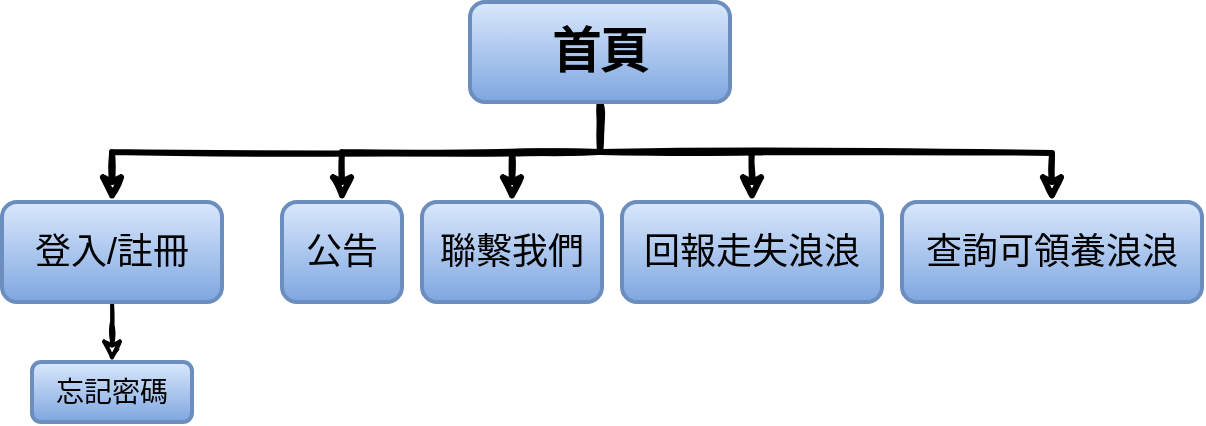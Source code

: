 <mxfile version="14.9.4" type="github" pages="3">
  <diagram id="C5RBs43oDa-KdzZeNtuy" name="Page-1">
    <mxGraphModel dx="953" dy="484" grid="1" gridSize="10" guides="1" tooltips="1" connect="1" arrows="1" fold="1" page="1" pageScale="1" pageWidth="827" pageHeight="1169" math="0" shadow="0">
      <root>
        <mxCell id="WIyWlLk6GJQsqaUBKTNV-0" />
        <mxCell id="WIyWlLk6GJQsqaUBKTNV-1" parent="WIyWlLk6GJQsqaUBKTNV-0" />
        <mxCell id="qFU6kJiqsKWw9SgyE2fp-27" style="edgeStyle=orthogonalEdgeStyle;orthogonalLoop=1;jettySize=auto;html=1;rounded=0;strokeWidth=3;sketch=1;fillColor=#dae8fc;gradientColor=#7ea6e0;" edge="1" parent="WIyWlLk6GJQsqaUBKTNV-1" source="WIyWlLk6GJQsqaUBKTNV-3" target="qFU6kJiqsKWw9SgyE2fp-5">
          <mxGeometry relative="1" as="geometry">
            <Array as="points">
              <mxPoint x="349" y="115" />
              <mxPoint x="305" y="115" />
            </Array>
          </mxGeometry>
        </mxCell>
        <mxCell id="qFU6kJiqsKWw9SgyE2fp-30" style="edgeStyle=orthogonalEdgeStyle;orthogonalLoop=1;jettySize=auto;html=1;exitX=0.5;exitY=1;exitDx=0;exitDy=0;entryX=0.5;entryY=0;entryDx=0;entryDy=0;rounded=0;strokeWidth=3;sketch=1;fillColor=#dae8fc;gradientColor=#7ea6e0;" edge="1" parent="WIyWlLk6GJQsqaUBKTNV-1" source="WIyWlLk6GJQsqaUBKTNV-3" target="qFU6kJiqsKWw9SgyE2fp-6">
          <mxGeometry relative="1" as="geometry" />
        </mxCell>
        <mxCell id="qFU6kJiqsKWw9SgyE2fp-32" style="edgeStyle=orthogonalEdgeStyle;orthogonalLoop=1;jettySize=auto;html=1;rounded=0;strokeWidth=3;sketch=1;fillColor=#dae8fc;gradientColor=#7ea6e0;" edge="1" parent="WIyWlLk6GJQsqaUBKTNV-1" target="qFU6kJiqsKWw9SgyE2fp-7">
          <mxGeometry relative="1" as="geometry">
            <mxPoint x="349" y="115" as="sourcePoint" />
          </mxGeometry>
        </mxCell>
        <mxCell id="qFU6kJiqsKWw9SgyE2fp-34" style="edgeStyle=orthogonalEdgeStyle;orthogonalLoop=1;jettySize=auto;html=1;exitX=0.5;exitY=1;exitDx=0;exitDy=0;rounded=0;strokeWidth=3;sketch=1;fillColor=#dae8fc;gradientColor=#7ea6e0;" edge="1" parent="WIyWlLk6GJQsqaUBKTNV-1" source="WIyWlLk6GJQsqaUBKTNV-3" target="qFU6kJiqsKWw9SgyE2fp-0">
          <mxGeometry relative="1" as="geometry" />
        </mxCell>
        <mxCell id="qFU6kJiqsKWw9SgyE2fp-35" style="edgeStyle=orthogonalEdgeStyle;orthogonalLoop=1;jettySize=auto;html=1;exitX=0.5;exitY=1;exitDx=0;exitDy=0;entryX=0.5;entryY=0;entryDx=0;entryDy=0;rounded=0;strokeWidth=3;sketch=1;fillColor=#dae8fc;gradientColor=#7ea6e0;" edge="1" parent="WIyWlLk6GJQsqaUBKTNV-1" source="WIyWlLk6GJQsqaUBKTNV-3" target="qFU6kJiqsKWw9SgyE2fp-4">
          <mxGeometry relative="1" as="geometry" />
        </mxCell>
        <mxCell id="WIyWlLk6GJQsqaUBKTNV-3" value="&lt;font style=&quot;vertical-align: inherit&quot;&gt;&lt;font style=&quot;vertical-align: inherit&quot;&gt;&lt;font style=&quot;vertical-align: inherit&quot;&gt;&lt;font style=&quot;vertical-align: inherit&quot;&gt;&lt;font style=&quot;vertical-align: inherit&quot;&gt;&lt;font style=&quot;vertical-align: inherit ; font-size: 24px&quot;&gt;&lt;b&gt;首頁&lt;/b&gt;&lt;/font&gt;&lt;/font&gt;&lt;/font&gt;&lt;/font&gt;&lt;/font&gt;&lt;/font&gt;" style="rounded=1;whiteSpace=wrap;html=1;fontSize=12;glass=0;strokeWidth=2;shadow=0;fillColor=#dae8fc;strokeColor=#6c8ebf;gradientColor=#7ea6e0;" parent="WIyWlLk6GJQsqaUBKTNV-1" vertex="1">
          <mxGeometry x="284" y="40" width="130" height="50" as="geometry" />
        </mxCell>
        <mxCell id="qFU6kJiqsKWw9SgyE2fp-67" value="" style="edgeStyle=orthogonalEdgeStyle;rounded=0;sketch=1;orthogonalLoop=1;jettySize=auto;html=1;shadow=0;strokeWidth=2;" edge="1" parent="WIyWlLk6GJQsqaUBKTNV-1" source="qFU6kJiqsKWw9SgyE2fp-0" target="qFU6kJiqsKWw9SgyE2fp-37">
          <mxGeometry relative="1" as="geometry" />
        </mxCell>
        <mxCell id="qFU6kJiqsKWw9SgyE2fp-0" value="&lt;font style=&quot;vertical-align: inherit&quot;&gt;&lt;font style=&quot;vertical-align: inherit&quot;&gt;&lt;font style=&quot;vertical-align: inherit&quot;&gt;&lt;font style=&quot;vertical-align: inherit&quot;&gt;&lt;font style=&quot;vertical-align: inherit&quot;&gt;&lt;font style=&quot;vertical-align: inherit ; font-size: 18px&quot;&gt;登入/註冊&lt;/font&gt;&lt;/font&gt;&lt;/font&gt;&lt;/font&gt;&lt;/font&gt;&lt;/font&gt;" style="rounded=1;whiteSpace=wrap;html=1;strokeWidth=2;fillColor=#dae8fc;strokeColor=#6c8ebf;gradientColor=#7ea6e0;" vertex="1" parent="WIyWlLk6GJQsqaUBKTNV-1">
          <mxGeometry x="50" y="140" width="110" height="50" as="geometry" />
        </mxCell>
        <mxCell id="qFU6kJiqsKWw9SgyE2fp-4" value="&lt;font style=&quot;vertical-align: inherit&quot;&gt;&lt;font style=&quot;vertical-align: inherit&quot;&gt;&lt;font style=&quot;vertical-align: inherit&quot;&gt;&lt;font style=&quot;vertical-align: inherit ; font-size: 18px&quot;&gt;公告&lt;/font&gt;&lt;/font&gt;&lt;/font&gt;&lt;/font&gt;" style="rounded=1;whiteSpace=wrap;html=1;strokeWidth=2;fillColor=#dae8fc;strokeColor=#6c8ebf;gradientColor=#7ea6e0;" vertex="1" parent="WIyWlLk6GJQsqaUBKTNV-1">
          <mxGeometry x="190" y="140" width="60" height="50" as="geometry" />
        </mxCell>
        <mxCell id="qFU6kJiqsKWw9SgyE2fp-5" value="&lt;font style=&quot;vertical-align: inherit&quot;&gt;&lt;font style=&quot;vertical-align: inherit&quot;&gt;&lt;font style=&quot;vertical-align: inherit&quot;&gt;&lt;font style=&quot;vertical-align: inherit&quot;&gt;&lt;font style=&quot;vertical-align: inherit&quot;&gt;&lt;font style=&quot;vertical-align: inherit ; font-size: 18px&quot;&gt;聯繫我們&lt;/font&gt;&lt;/font&gt;&lt;/font&gt;&lt;/font&gt;&lt;/font&gt;&lt;/font&gt;" style="rounded=1;whiteSpace=wrap;html=1;strokeWidth=2;fillColor=#dae8fc;strokeColor=#6c8ebf;gradientColor=#7ea6e0;" vertex="1" parent="WIyWlLk6GJQsqaUBKTNV-1">
          <mxGeometry x="260" y="140" width="90" height="50" as="geometry" />
        </mxCell>
        <mxCell id="qFU6kJiqsKWw9SgyE2fp-6" value="&lt;font style=&quot;vertical-align: inherit&quot;&gt;&lt;font style=&quot;vertical-align: inherit&quot;&gt;&lt;font style=&quot;vertical-align: inherit&quot;&gt;&lt;font style=&quot;vertical-align: inherit&quot;&gt;&lt;font style=&quot;vertical-align: inherit&quot;&gt;&lt;font style=&quot;vertical-align: inherit&quot;&gt;&lt;font style=&quot;vertical-align: inherit&quot;&gt;&lt;font style=&quot;vertical-align: inherit&quot;&gt;&lt;font style=&quot;vertical-align: inherit&quot;&gt;&lt;font style=&quot;vertical-align: inherit&quot;&gt;&lt;font style=&quot;vertical-align: inherit&quot;&gt;&lt;font style=&quot;vertical-align: inherit&quot;&gt;&lt;font style=&quot;vertical-align: inherit&quot;&gt;&lt;font style=&quot;vertical-align: inherit&quot;&gt;&lt;font style=&quot;vertical-align: inherit&quot;&gt;&lt;font style=&quot;vertical-align: inherit&quot;&gt;&lt;font style=&quot;vertical-align: inherit&quot;&gt;&lt;font style=&quot;vertical-align: inherit ; font-size: 18px&quot;&gt;回報走失浪浪&lt;/font&gt;&lt;/font&gt;&lt;/font&gt;&lt;/font&gt;&lt;/font&gt;&lt;/font&gt;&lt;/font&gt;&lt;/font&gt;&lt;/font&gt;&lt;/font&gt;&lt;/font&gt;&lt;/font&gt;&lt;/font&gt;&lt;/font&gt;&lt;/font&gt;&lt;/font&gt;&lt;/font&gt;&lt;/font&gt;" style="rounded=1;whiteSpace=wrap;html=1;strokeWidth=2;fillColor=#dae8fc;strokeColor=#6c8ebf;gradientColor=#7ea6e0;" vertex="1" parent="WIyWlLk6GJQsqaUBKTNV-1">
          <mxGeometry x="360" y="140" width="130" height="50" as="geometry" />
        </mxCell>
        <mxCell id="qFU6kJiqsKWw9SgyE2fp-7" value="&lt;font style=&quot;vertical-align: inherit&quot;&gt;&lt;font style=&quot;vertical-align: inherit&quot;&gt;&lt;font style=&quot;vertical-align: inherit&quot;&gt;&lt;font style=&quot;vertical-align: inherit&quot;&gt;&lt;font style=&quot;vertical-align: inherit&quot;&gt;&lt;font style=&quot;vertical-align: inherit&quot;&gt;&lt;font style=&quot;vertical-align: inherit&quot;&gt;&lt;font style=&quot;vertical-align: inherit&quot;&gt;&lt;font style=&quot;vertical-align: inherit&quot;&gt;&lt;font style=&quot;vertical-align: inherit&quot;&gt;&lt;font style=&quot;vertical-align: inherit&quot;&gt;&lt;font style=&quot;vertical-align: inherit ; font-size: 18px&quot;&gt;&lt;font style=&quot;vertical-align: inherit&quot;&gt;&lt;font style=&quot;vertical-align: inherit&quot;&gt;&lt;font style=&quot;vertical-align: inherit&quot;&gt;&lt;font style=&quot;vertical-align: inherit&quot;&gt;&lt;font style=&quot;vertical-align: inherit&quot;&gt;&lt;font style=&quot;vertical-align: inherit&quot;&gt;&lt;font style=&quot;vertical-align: inherit&quot;&gt;&lt;font style=&quot;vertical-align: inherit&quot;&gt;查詢可領養浪浪&lt;/font&gt;&lt;/font&gt;&lt;/font&gt;&lt;/font&gt;&lt;/font&gt;&lt;/font&gt;&lt;/font&gt;&lt;/font&gt;&lt;/font&gt;&lt;/font&gt;&lt;/font&gt;&lt;/font&gt;&lt;/font&gt;&lt;/font&gt;&lt;/font&gt;&lt;/font&gt;&lt;/font&gt;&lt;/font&gt;&lt;/font&gt;&lt;/font&gt;" style="rounded=1;whiteSpace=wrap;html=1;strokeWidth=2;fillColor=#dae8fc;strokeColor=#6c8ebf;gradientColor=#7ea6e0;" vertex="1" parent="WIyWlLk6GJQsqaUBKTNV-1">
          <mxGeometry x="500" y="140" width="150" height="50" as="geometry" />
        </mxCell>
        <mxCell id="qFU6kJiqsKWw9SgyE2fp-37" value="&lt;font style=&quot;font-size: 14px&quot;&gt;忘記密碼&lt;/font&gt;" style="rounded=1;whiteSpace=wrap;html=1;strokeWidth=2;fillColor=#dae8fc;strokeColor=#6c8ebf;gradientColor=#7ea6e0;" vertex="1" parent="WIyWlLk6GJQsqaUBKTNV-1">
          <mxGeometry x="65" y="220" width="80" height="30" as="geometry" />
        </mxCell>
      </root>
    </mxGraphModel>
  </diagram>
  <diagram id="ylwPrpy8vo04IY9MgSTe" name="Page-2">
    <mxGraphModel dx="953" dy="484" grid="1" gridSize="10" guides="1" tooltips="1" connect="1" arrows="1" fold="1" page="1" pageScale="1" pageWidth="827" pageHeight="1169" math="0" shadow="0">
      <root>
        <mxCell id="2uOfOnQ0oqOnc-Azucxp-0" />
        <mxCell id="2uOfOnQ0oqOnc-Azucxp-1" parent="2uOfOnQ0oqOnc-Azucxp-0" />
        <mxCell id="KVXqDyoey2azLMz4zR9g-0" style="edgeStyle=orthogonalEdgeStyle;rounded=1;sketch=1;orthogonalLoop=1;jettySize=auto;html=1;exitX=0.5;exitY=1;exitDx=0;exitDy=0;shadow=0;strokeWidth=2;fillColor=#dae8fc;gradientColor=#7ea6e0;" edge="1" parent="2uOfOnQ0oqOnc-Azucxp-1" source="KVXqDyoey2azLMz4zR9g-3" target="KVXqDyoey2azLMz4zR9g-7">
          <mxGeometry relative="1" as="geometry" />
        </mxCell>
        <mxCell id="KVXqDyoey2azLMz4zR9g-1" style="edgeStyle=orthogonalEdgeStyle;rounded=1;sketch=1;orthogonalLoop=1;jettySize=auto;html=1;exitX=0.5;exitY=1;exitDx=0;exitDy=0;shadow=0;strokeWidth=2;fillColor=#dae8fc;gradientColor=#7ea6e0;" edge="1" parent="2uOfOnQ0oqOnc-Azucxp-1" source="KVXqDyoey2azLMz4zR9g-3" target="KVXqDyoey2azLMz4zR9g-5">
          <mxGeometry relative="1" as="geometry" />
        </mxCell>
        <mxCell id="KVXqDyoey2azLMz4zR9g-2" style="edgeStyle=orthogonalEdgeStyle;rounded=1;sketch=1;orthogonalLoop=1;jettySize=auto;html=1;shadow=0;strokeWidth=2;fillColor=#dae8fc;gradientColor=#7ea6e0;" edge="1" parent="2uOfOnQ0oqOnc-Azucxp-1" source="KVXqDyoey2azLMz4zR9g-3" target="KVXqDyoey2azLMz4zR9g-4">
          <mxGeometry relative="1" as="geometry" />
        </mxCell>
        <mxCell id="KVXqDyoey2azLMz4zR9g-3" value="&lt;font style=&quot;font-size: 18px&quot;&gt;&lt;b&gt;&lt;br&gt;&lt;br&gt;使用者&lt;/b&gt;&lt;br&gt;&lt;/font&gt;" style="shape=actor;whiteSpace=wrap;html=1;strokeWidth=2;fillColor=#dae8fc;strokeColor=#6c8ebf;gradientColor=#7ea6e0;" vertex="1" parent="2uOfOnQ0oqOnc-Azucxp-1">
          <mxGeometry x="210" y="250" width="60" height="70" as="geometry" />
        </mxCell>
        <mxCell id="KVXqDyoey2azLMz4zR9g-4" value="&lt;font style=&quot;vertical-align: inherit&quot;&gt;&lt;font style=&quot;vertical-align: inherit&quot;&gt;&lt;font style=&quot;vertical-align: inherit&quot;&gt;&lt;font style=&quot;vertical-align: inherit&quot;&gt;&lt;font style=&quot;vertical-align: inherit&quot;&gt;&lt;font style=&quot;vertical-align: inherit ; font-size: 18px&quot;&gt;查看通報紀錄&lt;/font&gt;&lt;/font&gt;&lt;/font&gt;&lt;/font&gt;&lt;/font&gt;&lt;/font&gt;" style="rounded=1;whiteSpace=wrap;html=1;strokeWidth=2;fillColor=#dae8fc;strokeColor=#6c8ebf;gradientColor=#7ea6e0;" vertex="1" parent="2uOfOnQ0oqOnc-Azucxp-1">
          <mxGeometry x="175" y="410" width="130" height="50" as="geometry" />
        </mxCell>
        <mxCell id="KVXqDyoey2azLMz4zR9g-5" value="&lt;font style=&quot;vertical-align: inherit&quot;&gt;&lt;font style=&quot;vertical-align: inherit&quot;&gt;&lt;font style=&quot;vertical-align: inherit&quot;&gt;&lt;font style=&quot;vertical-align: inherit&quot;&gt;&lt;font style=&quot;vertical-align: inherit&quot;&gt;&lt;font style=&quot;vertical-align: inherit ; font-size: 18px&quot;&gt;收藏待認養浪浪&lt;/font&gt;&lt;/font&gt;&lt;/font&gt;&lt;/font&gt;&lt;/font&gt;&lt;/font&gt;" style="rounded=1;whiteSpace=wrap;html=1;strokeWidth=2;fillColor=#dae8fc;strokeColor=#6c8ebf;gradientColor=#7ea6e0;" vertex="1" parent="2uOfOnQ0oqOnc-Azucxp-1">
          <mxGeometry x="330" y="410" width="130" height="50" as="geometry" />
        </mxCell>
        <mxCell id="KVXqDyoey2azLMz4zR9g-6" value="" style="edgeStyle=orthogonalEdgeStyle;rounded=1;sketch=1;orthogonalLoop=1;jettySize=auto;html=1;shadow=0;strokeWidth=2;fillColor=#dae8fc;gradientColor=#7ea6e0;" edge="1" parent="2uOfOnQ0oqOnc-Azucxp-1" source="KVXqDyoey2azLMz4zR9g-7" target="KVXqDyoey2azLMz4zR9g-8">
          <mxGeometry relative="1" as="geometry" />
        </mxCell>
        <mxCell id="KVXqDyoey2azLMz4zR9g-7" value="&lt;span style=&quot;font-size: 18px&quot;&gt;我的帳戶&lt;/span&gt;" style="rounded=1;whiteSpace=wrap;html=1;strokeWidth=2;fillColor=#dae8fc;strokeColor=#6c8ebf;gradientColor=#7ea6e0;" vertex="1" parent="2uOfOnQ0oqOnc-Azucxp-1">
          <mxGeometry x="40" y="410" width="110" height="50" as="geometry" />
        </mxCell>
        <mxCell id="KVXqDyoey2azLMz4zR9g-8" value="&lt;font style=&quot;font-size: 14px&quot;&gt;基本資料修改&lt;/font&gt;" style="rounded=1;whiteSpace=wrap;html=1;strokeWidth=2;fillColor=#dae8fc;strokeColor=#6c8ebf;gradientColor=#7ea6e0;" vertex="1" parent="2uOfOnQ0oqOnc-Azucxp-1">
          <mxGeometry x="47.5" y="490" width="95" height="40" as="geometry" />
        </mxCell>
        <mxCell id="KVXqDyoey2azLMz4zR9g-9" style="edgeStyle=orthogonalEdgeStyle;orthogonalLoop=1;jettySize=auto;html=1;rounded=0;strokeWidth=3;sketch=1;fillColor=#dae8fc;gradientColor=#7ea6e0;" edge="1" parent="2uOfOnQ0oqOnc-Azucxp-1" source="KVXqDyoey2azLMz4zR9g-14" target="KVXqDyoey2azLMz4zR9g-19">
          <mxGeometry relative="1" as="geometry">
            <Array as="points">
              <mxPoint x="549" y="135" />
              <mxPoint x="505" y="135" />
            </Array>
          </mxGeometry>
        </mxCell>
        <mxCell id="KVXqDyoey2azLMz4zR9g-10" style="edgeStyle=orthogonalEdgeStyle;orthogonalLoop=1;jettySize=auto;html=1;exitX=0.5;exitY=1;exitDx=0;exitDy=0;entryX=0.5;entryY=0;entryDx=0;entryDy=0;rounded=0;strokeWidth=3;sketch=1;fillColor=#dae8fc;gradientColor=#7ea6e0;" edge="1" parent="2uOfOnQ0oqOnc-Azucxp-1" source="KVXqDyoey2azLMz4zR9g-14" target="KVXqDyoey2azLMz4zR9g-20">
          <mxGeometry relative="1" as="geometry" />
        </mxCell>
        <mxCell id="KVXqDyoey2azLMz4zR9g-11" style="edgeStyle=orthogonalEdgeStyle;orthogonalLoop=1;jettySize=auto;html=1;rounded=0;strokeWidth=3;sketch=1;fillColor=#dae8fc;gradientColor=#7ea6e0;" edge="1" parent="2uOfOnQ0oqOnc-Azucxp-1" target="KVXqDyoey2azLMz4zR9g-21">
          <mxGeometry relative="1" as="geometry">
            <mxPoint x="549" y="135" as="sourcePoint" />
          </mxGeometry>
        </mxCell>
        <mxCell id="KVXqDyoey2azLMz4zR9g-12" style="edgeStyle=orthogonalEdgeStyle;orthogonalLoop=1;jettySize=auto;html=1;exitX=0.5;exitY=1;exitDx=0;exitDy=0;rounded=0;strokeWidth=3;sketch=1;fillColor=#dae8fc;gradientColor=#7ea6e0;" edge="1" parent="2uOfOnQ0oqOnc-Azucxp-1" source="KVXqDyoey2azLMz4zR9g-14" target="KVXqDyoey2azLMz4zR9g-17">
          <mxGeometry relative="1" as="geometry" />
        </mxCell>
        <mxCell id="KVXqDyoey2azLMz4zR9g-13" style="edgeStyle=orthogonalEdgeStyle;orthogonalLoop=1;jettySize=auto;html=1;exitX=0.5;exitY=1;exitDx=0;exitDy=0;entryX=0.5;entryY=0;entryDx=0;entryDy=0;rounded=0;strokeWidth=3;sketch=1;fillColor=#dae8fc;gradientColor=#7ea6e0;" edge="1" parent="2uOfOnQ0oqOnc-Azucxp-1" source="KVXqDyoey2azLMz4zR9g-14" target="KVXqDyoey2azLMz4zR9g-18">
          <mxGeometry relative="1" as="geometry" />
        </mxCell>
        <mxCell id="KVXqDyoey2azLMz4zR9g-14" value="&lt;font style=&quot;vertical-align: inherit&quot;&gt;&lt;font style=&quot;vertical-align: inherit&quot;&gt;&lt;font style=&quot;vertical-align: inherit&quot;&gt;&lt;font style=&quot;vertical-align: inherit&quot;&gt;&lt;font style=&quot;vertical-align: inherit&quot;&gt;&lt;font style=&quot;vertical-align: inherit ; font-size: 24px&quot;&gt;&lt;b&gt;首頁&lt;/b&gt;&lt;/font&gt;&lt;/font&gt;&lt;/font&gt;&lt;/font&gt;&lt;/font&gt;&lt;/font&gt;" style="rounded=1;whiteSpace=wrap;html=1;fontSize=12;glass=0;strokeWidth=2;shadow=0;fillColor=#dae8fc;strokeColor=#6c8ebf;gradientColor=#7ea6e0;" vertex="1" parent="2uOfOnQ0oqOnc-Azucxp-1">
          <mxGeometry x="484" y="60" width="130" height="50" as="geometry" />
        </mxCell>
        <mxCell id="KVXqDyoey2azLMz4zR9g-15" value="" style="edgeStyle=orthogonalEdgeStyle;rounded=0;sketch=1;orthogonalLoop=1;jettySize=auto;html=1;shadow=0;strokeWidth=2;" edge="1" parent="2uOfOnQ0oqOnc-Azucxp-1" source="KVXqDyoey2azLMz4zR9g-17" target="KVXqDyoey2azLMz4zR9g-22">
          <mxGeometry relative="1" as="geometry" />
        </mxCell>
        <mxCell id="KVXqDyoey2azLMz4zR9g-16" style="edgeStyle=orthogonalEdgeStyle;rounded=0;sketch=1;orthogonalLoop=1;jettySize=auto;html=1;exitX=0.5;exitY=1;exitDx=0;exitDy=0;shadow=0;strokeColor=#000000;strokeWidth=2;entryX=0.5;entryY=0;entryDx=0;entryDy=0;entryPerimeter=0;" edge="1" parent="2uOfOnQ0oqOnc-Azucxp-1" source="KVXqDyoey2azLMz4zR9g-17" target="KVXqDyoey2azLMz4zR9g-3">
          <mxGeometry relative="1" as="geometry">
            <mxPoint x="240" y="240" as="targetPoint" />
          </mxGeometry>
        </mxCell>
        <mxCell id="KVXqDyoey2azLMz4zR9g-17" value="&lt;font style=&quot;vertical-align: inherit&quot;&gt;&lt;font style=&quot;vertical-align: inherit&quot;&gt;&lt;font style=&quot;vertical-align: inherit&quot;&gt;&lt;font style=&quot;vertical-align: inherit&quot;&gt;&lt;font style=&quot;vertical-align: inherit&quot;&gt;&lt;font style=&quot;vertical-align: inherit ; font-size: 18px&quot;&gt;登入/註冊&lt;/font&gt;&lt;/font&gt;&lt;/font&gt;&lt;/font&gt;&lt;/font&gt;&lt;/font&gt;" style="rounded=1;whiteSpace=wrap;html=1;strokeWidth=2;fillColor=#dae8fc;strokeColor=#6c8ebf;gradientColor=#7ea6e0;" vertex="1" parent="2uOfOnQ0oqOnc-Azucxp-1">
          <mxGeometry x="250" y="160" width="110" height="50" as="geometry" />
        </mxCell>
        <mxCell id="KVXqDyoey2azLMz4zR9g-18" value="&lt;font style=&quot;vertical-align: inherit&quot;&gt;&lt;font style=&quot;vertical-align: inherit&quot;&gt;&lt;font style=&quot;vertical-align: inherit&quot;&gt;&lt;font style=&quot;vertical-align: inherit ; font-size: 18px&quot;&gt;公告&lt;/font&gt;&lt;/font&gt;&lt;/font&gt;&lt;/font&gt;" style="rounded=1;whiteSpace=wrap;html=1;strokeWidth=2;fillColor=#dae8fc;strokeColor=#6c8ebf;gradientColor=#7ea6e0;" vertex="1" parent="2uOfOnQ0oqOnc-Azucxp-1">
          <mxGeometry x="390" y="160" width="60" height="50" as="geometry" />
        </mxCell>
        <mxCell id="KVXqDyoey2azLMz4zR9g-19" value="&lt;font style=&quot;vertical-align: inherit&quot;&gt;&lt;font style=&quot;vertical-align: inherit&quot;&gt;&lt;font style=&quot;vertical-align: inherit&quot;&gt;&lt;font style=&quot;vertical-align: inherit&quot;&gt;&lt;font style=&quot;vertical-align: inherit&quot;&gt;&lt;font style=&quot;vertical-align: inherit ; font-size: 18px&quot;&gt;聯繫我們&lt;/font&gt;&lt;/font&gt;&lt;/font&gt;&lt;/font&gt;&lt;/font&gt;&lt;/font&gt;" style="rounded=1;whiteSpace=wrap;html=1;strokeWidth=2;fillColor=#dae8fc;strokeColor=#6c8ebf;gradientColor=#7ea6e0;" vertex="1" parent="2uOfOnQ0oqOnc-Azucxp-1">
          <mxGeometry x="460" y="160" width="90" height="50" as="geometry" />
        </mxCell>
        <mxCell id="KVXqDyoey2azLMz4zR9g-20" value="&lt;font style=&quot;vertical-align: inherit&quot;&gt;&lt;font style=&quot;vertical-align: inherit&quot;&gt;&lt;font style=&quot;vertical-align: inherit&quot;&gt;&lt;font style=&quot;vertical-align: inherit&quot;&gt;&lt;font style=&quot;vertical-align: inherit&quot;&gt;&lt;font style=&quot;vertical-align: inherit&quot;&gt;&lt;font style=&quot;vertical-align: inherit&quot;&gt;&lt;font style=&quot;vertical-align: inherit&quot;&gt;&lt;font style=&quot;vertical-align: inherit&quot;&gt;&lt;font style=&quot;vertical-align: inherit&quot;&gt;&lt;font style=&quot;vertical-align: inherit&quot;&gt;&lt;font style=&quot;vertical-align: inherit&quot;&gt;&lt;font style=&quot;vertical-align: inherit&quot;&gt;&lt;font style=&quot;vertical-align: inherit&quot;&gt;&lt;font style=&quot;vertical-align: inherit&quot;&gt;&lt;font style=&quot;vertical-align: inherit&quot;&gt;&lt;font style=&quot;vertical-align: inherit&quot;&gt;&lt;font style=&quot;vertical-align: inherit ; font-size: 18px&quot;&gt;回報走失浪浪&lt;/font&gt;&lt;/font&gt;&lt;/font&gt;&lt;/font&gt;&lt;/font&gt;&lt;/font&gt;&lt;/font&gt;&lt;/font&gt;&lt;/font&gt;&lt;/font&gt;&lt;/font&gt;&lt;/font&gt;&lt;/font&gt;&lt;/font&gt;&lt;/font&gt;&lt;/font&gt;&lt;/font&gt;&lt;/font&gt;" style="rounded=1;whiteSpace=wrap;html=1;strokeWidth=2;fillColor=#dae8fc;strokeColor=#6c8ebf;gradientColor=#7ea6e0;" vertex="1" parent="2uOfOnQ0oqOnc-Azucxp-1">
          <mxGeometry x="560" y="160" width="130" height="50" as="geometry" />
        </mxCell>
        <mxCell id="KVXqDyoey2azLMz4zR9g-21" value="&lt;font style=&quot;vertical-align: inherit&quot;&gt;&lt;font style=&quot;vertical-align: inherit&quot;&gt;&lt;font style=&quot;vertical-align: inherit&quot;&gt;&lt;font style=&quot;vertical-align: inherit&quot;&gt;&lt;font style=&quot;vertical-align: inherit&quot;&gt;&lt;font style=&quot;vertical-align: inherit&quot;&gt;&lt;font style=&quot;vertical-align: inherit&quot;&gt;&lt;font style=&quot;vertical-align: inherit&quot;&gt;&lt;font style=&quot;vertical-align: inherit&quot;&gt;&lt;font style=&quot;vertical-align: inherit&quot;&gt;&lt;font style=&quot;vertical-align: inherit&quot;&gt;&lt;font style=&quot;vertical-align: inherit ; font-size: 18px&quot;&gt;&lt;font style=&quot;vertical-align: inherit&quot;&gt;&lt;font style=&quot;vertical-align: inherit&quot;&gt;&lt;font style=&quot;vertical-align: inherit&quot;&gt;&lt;font style=&quot;vertical-align: inherit&quot;&gt;&lt;font style=&quot;vertical-align: inherit&quot;&gt;&lt;font style=&quot;vertical-align: inherit&quot;&gt;&lt;font style=&quot;vertical-align: inherit&quot;&gt;&lt;font style=&quot;vertical-align: inherit&quot;&gt;查詢可領養浪浪&lt;/font&gt;&lt;/font&gt;&lt;/font&gt;&lt;/font&gt;&lt;/font&gt;&lt;/font&gt;&lt;/font&gt;&lt;/font&gt;&lt;/font&gt;&lt;/font&gt;&lt;/font&gt;&lt;/font&gt;&lt;/font&gt;&lt;/font&gt;&lt;/font&gt;&lt;/font&gt;&lt;/font&gt;&lt;/font&gt;&lt;/font&gt;&lt;/font&gt;" style="rounded=1;whiteSpace=wrap;html=1;strokeWidth=2;fillColor=#dae8fc;strokeColor=#6c8ebf;gradientColor=#7ea6e0;" vertex="1" parent="2uOfOnQ0oqOnc-Azucxp-1">
          <mxGeometry x="700" y="160" width="150" height="50" as="geometry" />
        </mxCell>
        <mxCell id="KVXqDyoey2azLMz4zR9g-22" value="&lt;font style=&quot;font-size: 14px&quot;&gt;忘記密碼&lt;/font&gt;" style="rounded=1;whiteSpace=wrap;html=1;strokeWidth=2;fillColor=#dae8fc;strokeColor=#6c8ebf;gradientColor=#7ea6e0;" vertex="1" parent="2uOfOnQ0oqOnc-Azucxp-1">
          <mxGeometry x="320" y="240" width="80" height="30" as="geometry" />
        </mxCell>
        <mxCell id="KVXqDyoey2azLMz4zR9g-23" style="edgeStyle=orthogonalEdgeStyle;rounded=0;sketch=1;orthogonalLoop=1;jettySize=auto;html=1;exitX=0.5;exitY=1;exitDx=0;exitDy=0;shadow=0;strokeColor=#000000;strokeWidth=2;" edge="1" parent="2uOfOnQ0oqOnc-Azucxp-1" source="KVXqDyoey2azLMz4zR9g-3" target="KVXqDyoey2azLMz4zR9g-3">
          <mxGeometry relative="1" as="geometry" />
        </mxCell>
        <mxCell id="KVXqDyoey2azLMz4zR9g-24" value="&lt;font color=&quot;#ff0000&quot; style=&quot;background-color: rgb(255 , 255 , 102) ; font-size: 14px&quot;&gt;用戶登入成功&lt;/font&gt;" style="text;html=1;align=center;verticalAlign=middle;resizable=0;points=[];autosize=1;strokeColor=none;" vertex="1" parent="2uOfOnQ0oqOnc-Azucxp-1">
          <mxGeometry x="200" y="210" width="100" height="20" as="geometry" />
        </mxCell>
      </root>
    </mxGraphModel>
  </diagram>
  <diagram id="Dy8drYYpxGSPJ6XR2Pdz" name="Page-3">
    <mxGraphModel dx="953" dy="484" grid="1" gridSize="10" guides="1" tooltips="1" connect="1" arrows="1" fold="1" page="1" pageScale="1" pageWidth="827" pageHeight="1169" math="0" shadow="0">
      <root>
        <mxCell id="HJ3Jkw_UHDuYOVooZlWE-0" />
        <mxCell id="HJ3Jkw_UHDuYOVooZlWE-1" parent="HJ3Jkw_UHDuYOVooZlWE-0" />
        <mxCell id="ZBtbhfXy5YIw9QJSW3RY-0" style="edgeStyle=orthogonalEdgeStyle;rounded=1;sketch=1;orthogonalLoop=1;jettySize=auto;html=1;exitX=0.5;exitY=1;exitDx=0;exitDy=0;entryX=0.5;entryY=0;entryDx=0;entryDy=0;shadow=0;strokeWidth=2;fillColor=#dae8fc;gradientColor=#7ea6e0;" edge="1" parent="HJ3Jkw_UHDuYOVooZlWE-1" source="ZBtbhfXy5YIw9QJSW3RY-1" target="ZBtbhfXy5YIw9QJSW3RY-5">
          <mxGeometry relative="1" as="geometry" />
        </mxCell>
        <mxCell id="ZBtbhfXy5YIw9QJSW3RY-1" value="&lt;font style=&quot;font-size: 18px&quot;&gt;&lt;b&gt;&lt;br&gt;&lt;br&gt;管理員&lt;/b&gt;&lt;br&gt;&lt;/font&gt;" style="shape=actor;whiteSpace=wrap;html=1;strokeWidth=2;fillColor=#dae8fc;strokeColor=#6c8ebf;gradientColor=#7ea6e0;" vertex="1" parent="HJ3Jkw_UHDuYOVooZlWE-1">
          <mxGeometry x="160" y="220" width="60" height="70" as="geometry" />
        </mxCell>
        <mxCell id="ZBtbhfXy5YIw9QJSW3RY-2" style="edgeStyle=orthogonalEdgeStyle;rounded=1;sketch=1;orthogonalLoop=1;jettySize=auto;html=1;exitX=0.5;exitY=1;exitDx=0;exitDy=0;shadow=0;strokeWidth=2;fillColor=#dae8fc;gradientColor=#7ea6e0;" edge="1" parent="HJ3Jkw_UHDuYOVooZlWE-1" target="ZBtbhfXy5YIw9QJSW3RY-7">
          <mxGeometry relative="1" as="geometry">
            <mxPoint x="220" y="310" as="sourcePoint" />
          </mxGeometry>
        </mxCell>
        <mxCell id="ZBtbhfXy5YIw9QJSW3RY-3" style="edgeStyle=orthogonalEdgeStyle;rounded=1;sketch=1;orthogonalLoop=1;jettySize=auto;html=1;exitX=0.5;exitY=1;exitDx=0;exitDy=0;shadow=0;strokeWidth=2;fillColor=#dae8fc;gradientColor=#7ea6e0;" edge="1" parent="HJ3Jkw_UHDuYOVooZlWE-1" target="ZBtbhfXy5YIw9QJSW3RY-6">
          <mxGeometry relative="1" as="geometry">
            <mxPoint x="220" y="310" as="sourcePoint" />
          </mxGeometry>
        </mxCell>
        <mxCell id="ZBtbhfXy5YIw9QJSW3RY-5" value="&lt;span style=&quot;font-size: 18px&quot;&gt;公告管理&lt;/span&gt;" style="rounded=1;whiteSpace=wrap;html=1;strokeWidth=2;fillColor=#dae8fc;strokeColor=#6c8ebf;gradientColor=#7ea6e0;" vertex="1" parent="HJ3Jkw_UHDuYOVooZlWE-1">
          <mxGeometry x="142.5" y="350" width="95" height="50" as="geometry" />
        </mxCell>
        <mxCell id="ZBtbhfXy5YIw9QJSW3RY-6" value="&lt;span style=&quot;font-size: 18px&quot;&gt;待認養浪浪管理&lt;br&gt;&lt;/span&gt;" style="rounded=1;whiteSpace=wrap;html=1;strokeWidth=2;fillColor=#dae8fc;strokeColor=#6c8ebf;gradientColor=#7ea6e0;" vertex="1" parent="HJ3Jkw_UHDuYOVooZlWE-1">
          <mxGeometry x="250" y="350" width="140" height="50" as="geometry" />
        </mxCell>
        <mxCell id="ZBtbhfXy5YIw9QJSW3RY-7" value="&lt;font style=&quot;vertical-align: inherit&quot;&gt;&lt;font style=&quot;vertical-align: inherit&quot;&gt;&lt;font style=&quot;vertical-align: inherit&quot;&gt;&lt;font style=&quot;vertical-align: inherit&quot;&gt;&lt;font style=&quot;vertical-align: inherit&quot;&gt;&lt;font style=&quot;vertical-align: inherit ; font-size: 18px&quot;&gt;用戶管理&lt;/font&gt;&lt;/font&gt;&lt;/font&gt;&lt;/font&gt;&lt;/font&gt;&lt;/font&gt;" style="rounded=1;whiteSpace=wrap;html=1;strokeWidth=2;fillColor=#dae8fc;strokeColor=#6c8ebf;gradientColor=#7ea6e0;" vertex="1" parent="HJ3Jkw_UHDuYOVooZlWE-1">
          <mxGeometry x="40" y="350" width="90" height="50" as="geometry" />
        </mxCell>
        <mxCell id="4ADrprKQNvEABs84dZQ6-0" style="edgeStyle=orthogonalEdgeStyle;orthogonalLoop=1;jettySize=auto;html=1;rounded=0;strokeWidth=3;sketch=1;fillColor=#dae8fc;gradientColor=#7ea6e0;" edge="1" parent="HJ3Jkw_UHDuYOVooZlWE-1" source="4ADrprKQNvEABs84dZQ6-5" target="4ADrprKQNvEABs84dZQ6-9">
          <mxGeometry relative="1" as="geometry">
            <Array as="points">
              <mxPoint x="509" y="95" />
              <mxPoint x="465" y="95" />
            </Array>
          </mxGeometry>
        </mxCell>
        <mxCell id="4ADrprKQNvEABs84dZQ6-1" style="edgeStyle=orthogonalEdgeStyle;orthogonalLoop=1;jettySize=auto;html=1;exitX=0.5;exitY=1;exitDx=0;exitDy=0;entryX=0.5;entryY=0;entryDx=0;entryDy=0;rounded=0;strokeWidth=3;sketch=1;fillColor=#dae8fc;gradientColor=#7ea6e0;" edge="1" parent="HJ3Jkw_UHDuYOVooZlWE-1" source="4ADrprKQNvEABs84dZQ6-5" target="4ADrprKQNvEABs84dZQ6-10">
          <mxGeometry relative="1" as="geometry" />
        </mxCell>
        <mxCell id="4ADrprKQNvEABs84dZQ6-2" style="edgeStyle=orthogonalEdgeStyle;orthogonalLoop=1;jettySize=auto;html=1;rounded=0;strokeWidth=3;sketch=1;fillColor=#dae8fc;gradientColor=#7ea6e0;" edge="1" parent="HJ3Jkw_UHDuYOVooZlWE-1" target="4ADrprKQNvEABs84dZQ6-11">
          <mxGeometry relative="1" as="geometry">
            <mxPoint x="509" y="95" as="sourcePoint" />
          </mxGeometry>
        </mxCell>
        <mxCell id="4ADrprKQNvEABs84dZQ6-3" style="edgeStyle=orthogonalEdgeStyle;orthogonalLoop=1;jettySize=auto;html=1;exitX=0.5;exitY=1;exitDx=0;exitDy=0;rounded=0;strokeWidth=3;sketch=1;fillColor=#dae8fc;gradientColor=#7ea6e0;" edge="1" parent="HJ3Jkw_UHDuYOVooZlWE-1" source="4ADrprKQNvEABs84dZQ6-5" target="4ADrprKQNvEABs84dZQ6-7">
          <mxGeometry relative="1" as="geometry" />
        </mxCell>
        <mxCell id="4ADrprKQNvEABs84dZQ6-4" style="edgeStyle=orthogonalEdgeStyle;orthogonalLoop=1;jettySize=auto;html=1;exitX=0.5;exitY=1;exitDx=0;exitDy=0;entryX=0.5;entryY=0;entryDx=0;entryDy=0;rounded=0;strokeWidth=3;sketch=1;fillColor=#dae8fc;gradientColor=#7ea6e0;" edge="1" parent="HJ3Jkw_UHDuYOVooZlWE-1" source="4ADrprKQNvEABs84dZQ6-5" target="4ADrprKQNvEABs84dZQ6-8">
          <mxGeometry relative="1" as="geometry" />
        </mxCell>
        <mxCell id="4ADrprKQNvEABs84dZQ6-5" value="&lt;font style=&quot;vertical-align: inherit&quot;&gt;&lt;font style=&quot;vertical-align: inherit&quot;&gt;&lt;font style=&quot;vertical-align: inherit&quot;&gt;&lt;font style=&quot;vertical-align: inherit&quot;&gt;&lt;font style=&quot;vertical-align: inherit&quot;&gt;&lt;font style=&quot;vertical-align: inherit ; font-size: 24px&quot;&gt;&lt;b&gt;首頁&lt;/b&gt;&lt;/font&gt;&lt;/font&gt;&lt;/font&gt;&lt;/font&gt;&lt;/font&gt;&lt;/font&gt;" style="rounded=1;whiteSpace=wrap;html=1;fontSize=12;glass=0;strokeWidth=2;shadow=0;fillColor=#dae8fc;strokeColor=#6c8ebf;gradientColor=#7ea6e0;" vertex="1" parent="HJ3Jkw_UHDuYOVooZlWE-1">
          <mxGeometry x="444" y="20" width="130" height="50" as="geometry" />
        </mxCell>
        <mxCell id="4ADrprKQNvEABs84dZQ6-6" value="" style="edgeStyle=orthogonalEdgeStyle;rounded=0;sketch=1;orthogonalLoop=1;jettySize=auto;html=1;shadow=0;strokeWidth=2;" edge="1" parent="HJ3Jkw_UHDuYOVooZlWE-1" source="4ADrprKQNvEABs84dZQ6-7" target="4ADrprKQNvEABs84dZQ6-12">
          <mxGeometry relative="1" as="geometry" />
        </mxCell>
        <mxCell id="4ADrprKQNvEABs84dZQ6-13" value="" style="edgeStyle=orthogonalEdgeStyle;rounded=0;sketch=1;orthogonalLoop=1;jettySize=auto;html=1;shadow=0;strokeColor=#000000;strokeWidth=2;" edge="1" parent="HJ3Jkw_UHDuYOVooZlWE-1" source="4ADrprKQNvEABs84dZQ6-7" target="ZBtbhfXy5YIw9QJSW3RY-1">
          <mxGeometry relative="1" as="geometry" />
        </mxCell>
        <mxCell id="4ADrprKQNvEABs84dZQ6-7" value="&lt;font style=&quot;vertical-align: inherit&quot;&gt;&lt;font style=&quot;vertical-align: inherit&quot;&gt;&lt;font style=&quot;vertical-align: inherit&quot;&gt;&lt;font style=&quot;vertical-align: inherit&quot;&gt;&lt;font style=&quot;vertical-align: inherit&quot;&gt;&lt;font style=&quot;vertical-align: inherit ; font-size: 18px&quot;&gt;登入/註冊&lt;/font&gt;&lt;/font&gt;&lt;/font&gt;&lt;/font&gt;&lt;/font&gt;&lt;/font&gt;" style="rounded=1;whiteSpace=wrap;html=1;strokeWidth=2;fillColor=#dae8fc;strokeColor=#6c8ebf;gradientColor=#7ea6e0;" vertex="1" parent="HJ3Jkw_UHDuYOVooZlWE-1">
          <mxGeometry x="210" y="120" width="110" height="50" as="geometry" />
        </mxCell>
        <mxCell id="4ADrprKQNvEABs84dZQ6-8" value="&lt;font style=&quot;vertical-align: inherit&quot;&gt;&lt;font style=&quot;vertical-align: inherit&quot;&gt;&lt;font style=&quot;vertical-align: inherit&quot;&gt;&lt;font style=&quot;vertical-align: inherit ; font-size: 18px&quot;&gt;公告&lt;/font&gt;&lt;/font&gt;&lt;/font&gt;&lt;/font&gt;" style="rounded=1;whiteSpace=wrap;html=1;strokeWidth=2;fillColor=#dae8fc;strokeColor=#6c8ebf;gradientColor=#7ea6e0;" vertex="1" parent="HJ3Jkw_UHDuYOVooZlWE-1">
          <mxGeometry x="350" y="120" width="60" height="50" as="geometry" />
        </mxCell>
        <mxCell id="4ADrprKQNvEABs84dZQ6-9" value="&lt;font style=&quot;vertical-align: inherit&quot;&gt;&lt;font style=&quot;vertical-align: inherit&quot;&gt;&lt;font style=&quot;vertical-align: inherit&quot;&gt;&lt;font style=&quot;vertical-align: inherit&quot;&gt;&lt;font style=&quot;vertical-align: inherit&quot;&gt;&lt;font style=&quot;vertical-align: inherit ; font-size: 18px&quot;&gt;聯繫我們&lt;/font&gt;&lt;/font&gt;&lt;/font&gt;&lt;/font&gt;&lt;/font&gt;&lt;/font&gt;" style="rounded=1;whiteSpace=wrap;html=1;strokeWidth=2;fillColor=#dae8fc;strokeColor=#6c8ebf;gradientColor=#7ea6e0;" vertex="1" parent="HJ3Jkw_UHDuYOVooZlWE-1">
          <mxGeometry x="420" y="120" width="90" height="50" as="geometry" />
        </mxCell>
        <mxCell id="4ADrprKQNvEABs84dZQ6-10" value="&lt;font style=&quot;vertical-align: inherit&quot;&gt;&lt;font style=&quot;vertical-align: inherit&quot;&gt;&lt;font style=&quot;vertical-align: inherit&quot;&gt;&lt;font style=&quot;vertical-align: inherit&quot;&gt;&lt;font style=&quot;vertical-align: inherit&quot;&gt;&lt;font style=&quot;vertical-align: inherit&quot;&gt;&lt;font style=&quot;vertical-align: inherit&quot;&gt;&lt;font style=&quot;vertical-align: inherit&quot;&gt;&lt;font style=&quot;vertical-align: inherit&quot;&gt;&lt;font style=&quot;vertical-align: inherit&quot;&gt;&lt;font style=&quot;vertical-align: inherit&quot;&gt;&lt;font style=&quot;vertical-align: inherit&quot;&gt;&lt;font style=&quot;vertical-align: inherit&quot;&gt;&lt;font style=&quot;vertical-align: inherit&quot;&gt;&lt;font style=&quot;vertical-align: inherit&quot;&gt;&lt;font style=&quot;vertical-align: inherit&quot;&gt;&lt;font style=&quot;vertical-align: inherit&quot;&gt;&lt;font style=&quot;vertical-align: inherit ; font-size: 18px&quot;&gt;回報走失浪浪&lt;/font&gt;&lt;/font&gt;&lt;/font&gt;&lt;/font&gt;&lt;/font&gt;&lt;/font&gt;&lt;/font&gt;&lt;/font&gt;&lt;/font&gt;&lt;/font&gt;&lt;/font&gt;&lt;/font&gt;&lt;/font&gt;&lt;/font&gt;&lt;/font&gt;&lt;/font&gt;&lt;/font&gt;&lt;/font&gt;" style="rounded=1;whiteSpace=wrap;html=1;strokeWidth=2;fillColor=#dae8fc;strokeColor=#6c8ebf;gradientColor=#7ea6e0;" vertex="1" parent="HJ3Jkw_UHDuYOVooZlWE-1">
          <mxGeometry x="520" y="120" width="130" height="50" as="geometry" />
        </mxCell>
        <mxCell id="4ADrprKQNvEABs84dZQ6-11" value="&lt;font style=&quot;vertical-align: inherit&quot;&gt;&lt;font style=&quot;vertical-align: inherit&quot;&gt;&lt;font style=&quot;vertical-align: inherit&quot;&gt;&lt;font style=&quot;vertical-align: inherit&quot;&gt;&lt;font style=&quot;vertical-align: inherit&quot;&gt;&lt;font style=&quot;vertical-align: inherit&quot;&gt;&lt;font style=&quot;vertical-align: inherit&quot;&gt;&lt;font style=&quot;vertical-align: inherit&quot;&gt;&lt;font style=&quot;vertical-align: inherit&quot;&gt;&lt;font style=&quot;vertical-align: inherit&quot;&gt;&lt;font style=&quot;vertical-align: inherit&quot;&gt;&lt;font style=&quot;vertical-align: inherit ; font-size: 18px&quot;&gt;&lt;font style=&quot;vertical-align: inherit&quot;&gt;&lt;font style=&quot;vertical-align: inherit&quot;&gt;&lt;font style=&quot;vertical-align: inherit&quot;&gt;&lt;font style=&quot;vertical-align: inherit&quot;&gt;&lt;font style=&quot;vertical-align: inherit&quot;&gt;&lt;font style=&quot;vertical-align: inherit&quot;&gt;&lt;font style=&quot;vertical-align: inherit&quot;&gt;&lt;font style=&quot;vertical-align: inherit&quot;&gt;查詢可領養浪浪&lt;/font&gt;&lt;/font&gt;&lt;/font&gt;&lt;/font&gt;&lt;/font&gt;&lt;/font&gt;&lt;/font&gt;&lt;/font&gt;&lt;/font&gt;&lt;/font&gt;&lt;/font&gt;&lt;/font&gt;&lt;/font&gt;&lt;/font&gt;&lt;/font&gt;&lt;/font&gt;&lt;/font&gt;&lt;/font&gt;&lt;/font&gt;&lt;/font&gt;" style="rounded=1;whiteSpace=wrap;html=1;strokeWidth=2;fillColor=#dae8fc;strokeColor=#6c8ebf;gradientColor=#7ea6e0;" vertex="1" parent="HJ3Jkw_UHDuYOVooZlWE-1">
          <mxGeometry x="660" y="120" width="150" height="50" as="geometry" />
        </mxCell>
        <mxCell id="4ADrprKQNvEABs84dZQ6-12" value="&lt;font style=&quot;font-size: 14px&quot;&gt;忘記密碼&lt;/font&gt;" style="rounded=1;whiteSpace=wrap;html=1;strokeWidth=2;fillColor=#dae8fc;strokeColor=#6c8ebf;gradientColor=#7ea6e0;" vertex="1" parent="HJ3Jkw_UHDuYOVooZlWE-1">
          <mxGeometry x="280" y="220" width="80" height="30" as="geometry" />
        </mxCell>
        <mxCell id="e4_13QRNnSy7TngbMwn_-0" value="&lt;font color=&quot;#ff0000&quot; style=&quot;background-color: rgb(255 , 255 , 102) ; font-size: 14px&quot;&gt;管理員登入成功&lt;/font&gt;" style="text;html=1;align=center;verticalAlign=middle;resizable=0;points=[];autosize=1;strokeColor=none;" vertex="1" parent="HJ3Jkw_UHDuYOVooZlWE-1">
          <mxGeometry x="147.5" y="170" width="110" height="20" as="geometry" />
        </mxCell>
      </root>
    </mxGraphModel>
  </diagram>
</mxfile>
